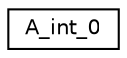 digraph "Graphical Class Hierarchy"
{
  edge [fontname="Helvetica",fontsize="10",labelfontname="Helvetica",labelfontsize="10"];
  node [fontname="Helvetica",fontsize="10",shape=record];
  rankdir="LR";
  Node0 [label="A_int_0",height=0.2,width=0.4,color="black", fillcolor="white", style="filled",URL="$struct_a__int__0.html"];
}
